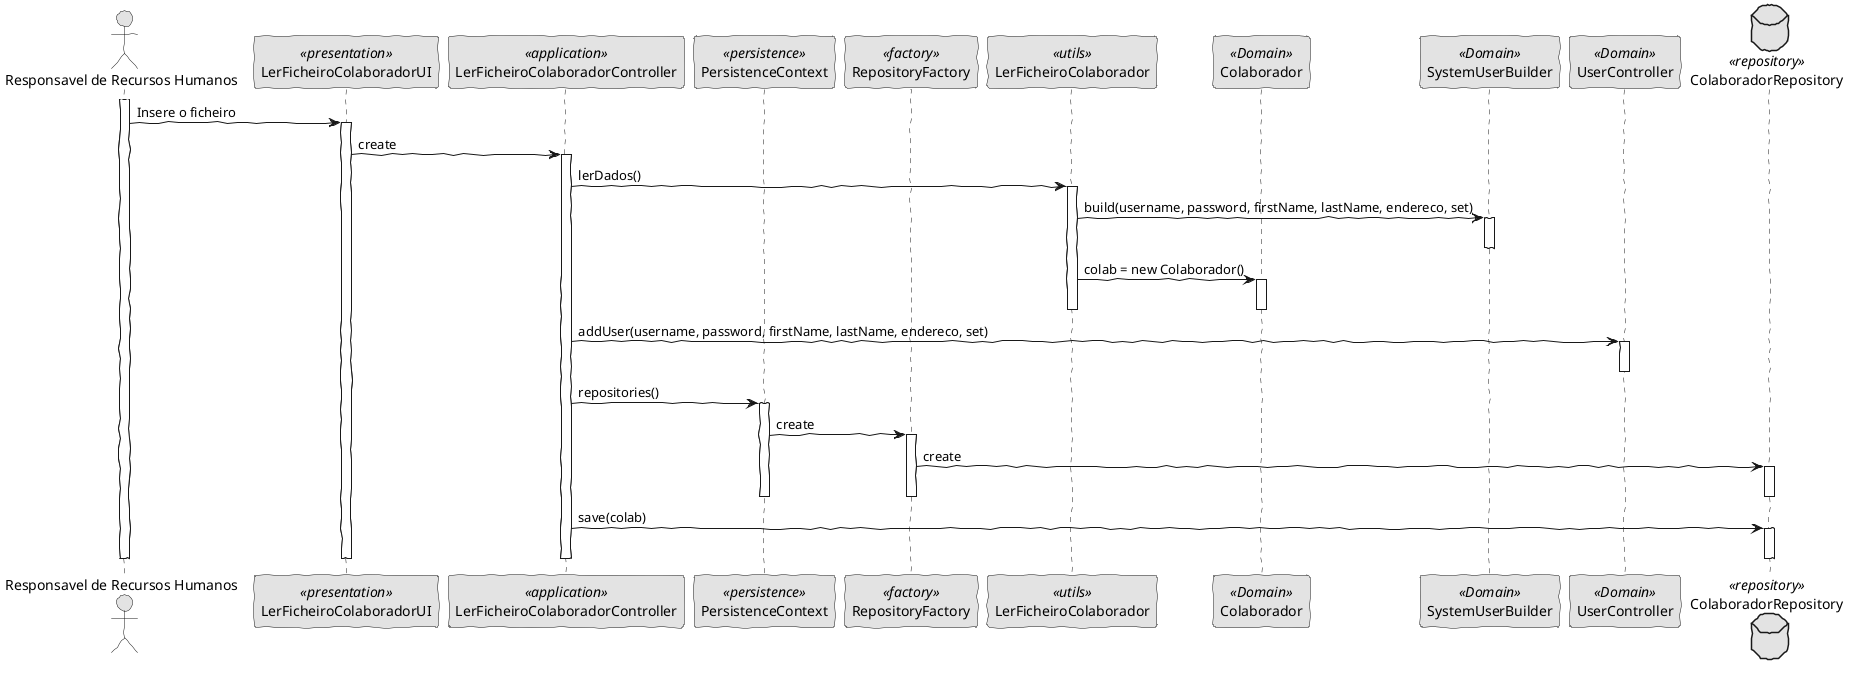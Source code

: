 @startuml
'http://plantuml.com/skinparam.html
skinparam handwritten true
skinparam monochrome true
skinparam packageStyle rect
skinparam defaultFontName FG Virgil
skinparam shadowing false

Actor "Responsavel de Recursos Humanos" as Actor
participant LerFicheiroColaboradorUI as UI <<presentation>>
participant LerFicheiroColaboradorController as Controller <<application>>
participant PersistenceContext as Persistence <<persistence>>
participant RepositoryFactory as Factory <<factory>>
participant LerFicheiroColaborador as LerFicheiroColaborador <<utils>>
participant Colaborador as Colaborador <<Domain>>
participant SystemUserBuilder as SystemUserBuilder <<Domain>>
participant UserController as UserController <<Domain>>
database ColaboradorRepository as CRepository <<repository>>


activate Actor
      Actor -> UI: Insere o ficheiro
    activate UI
      UI -> Controller: create
    activate Controller
      Controller -> LerFicheiroColaborador: lerDados()
    activate LerFicheiroColaborador
      LerFicheiroColaborador -> SystemUserBuilder: build(username, password, firstName, lastName, endereco, set)
    activate SystemUserBuilder
    deactivate SystemUserBuilder
      LerFicheiroColaborador -> Colaborador: colab = new Colaborador()
    activate Colaborador
    deactivate Colaborador
    deactivate LerFicheiroColaborador
      Controller -> UserController: addUser(username, password, firstName, lastName, endereco, set)
    activate UserController
    deactivate UserController
    Controller -> Persistence: repositories()
    activate Persistence
      Persistence -> Factory: create
    activate Factory
      Factory -> CRepository: create
    activate CRepository
    deactivate CRepository
    deactivate Factory
    deactivate Persistence
      Controller -> CRepository: save(colab)
    activate CRepository
    deactivate CRepository
    deactivate Controller
    deactivate UI

deactivate Actor
@enduml